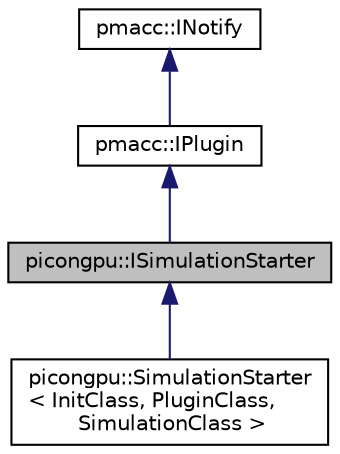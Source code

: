 digraph "picongpu::ISimulationStarter"
{
 // LATEX_PDF_SIZE
  edge [fontname="Helvetica",fontsize="10",labelfontname="Helvetica",labelfontsize="10"];
  node [fontname="Helvetica",fontsize="10",shape=record];
  Node1 [label="picongpu::ISimulationStarter",height=0.2,width=0.4,color="black", fillcolor="grey75", style="filled", fontcolor="black",tooltip=" "];
  Node2 -> Node1 [dir="back",color="midnightblue",fontsize="10",style="solid",fontname="Helvetica"];
  Node2 [label="pmacc::IPlugin",height=0.2,width=0.4,color="black", fillcolor="white", style="filled",URL="$classpmacc_1_1_i_plugin.html",tooltip=" "];
  Node3 -> Node2 [dir="back",color="midnightblue",fontsize="10",style="solid",fontname="Helvetica"];
  Node3 [label="pmacc::INotify",height=0.2,width=0.4,color="black", fillcolor="white", style="filled",URL="$classpmacc_1_1_i_notify.html",tooltip=" "];
  Node1 -> Node4 [dir="back",color="midnightblue",fontsize="10",style="solid",fontname="Helvetica"];
  Node4 [label="picongpu::SimulationStarter\l\< InitClass, PluginClass,\l SimulationClass \>",height=0.2,width=0.4,color="black", fillcolor="white", style="filled",URL="$classpicongpu_1_1_simulation_starter.html",tooltip=" "];
}
